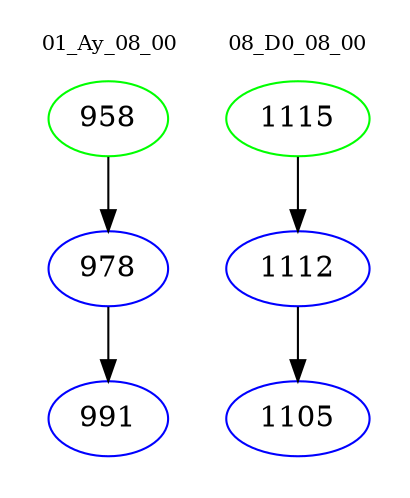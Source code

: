 digraph{
subgraph cluster_0 {
color = white
label = "01_Ay_08_00";
fontsize=10;
T0_958 [label="958", color="green"]
T0_958 -> T0_978 [color="black"]
T0_978 [label="978", color="blue"]
T0_978 -> T0_991 [color="black"]
T0_991 [label="991", color="blue"]
}
subgraph cluster_1 {
color = white
label = "08_D0_08_00";
fontsize=10;
T1_1115 [label="1115", color="green"]
T1_1115 -> T1_1112 [color="black"]
T1_1112 [label="1112", color="blue"]
T1_1112 -> T1_1105 [color="black"]
T1_1105 [label="1105", color="blue"]
}
}
